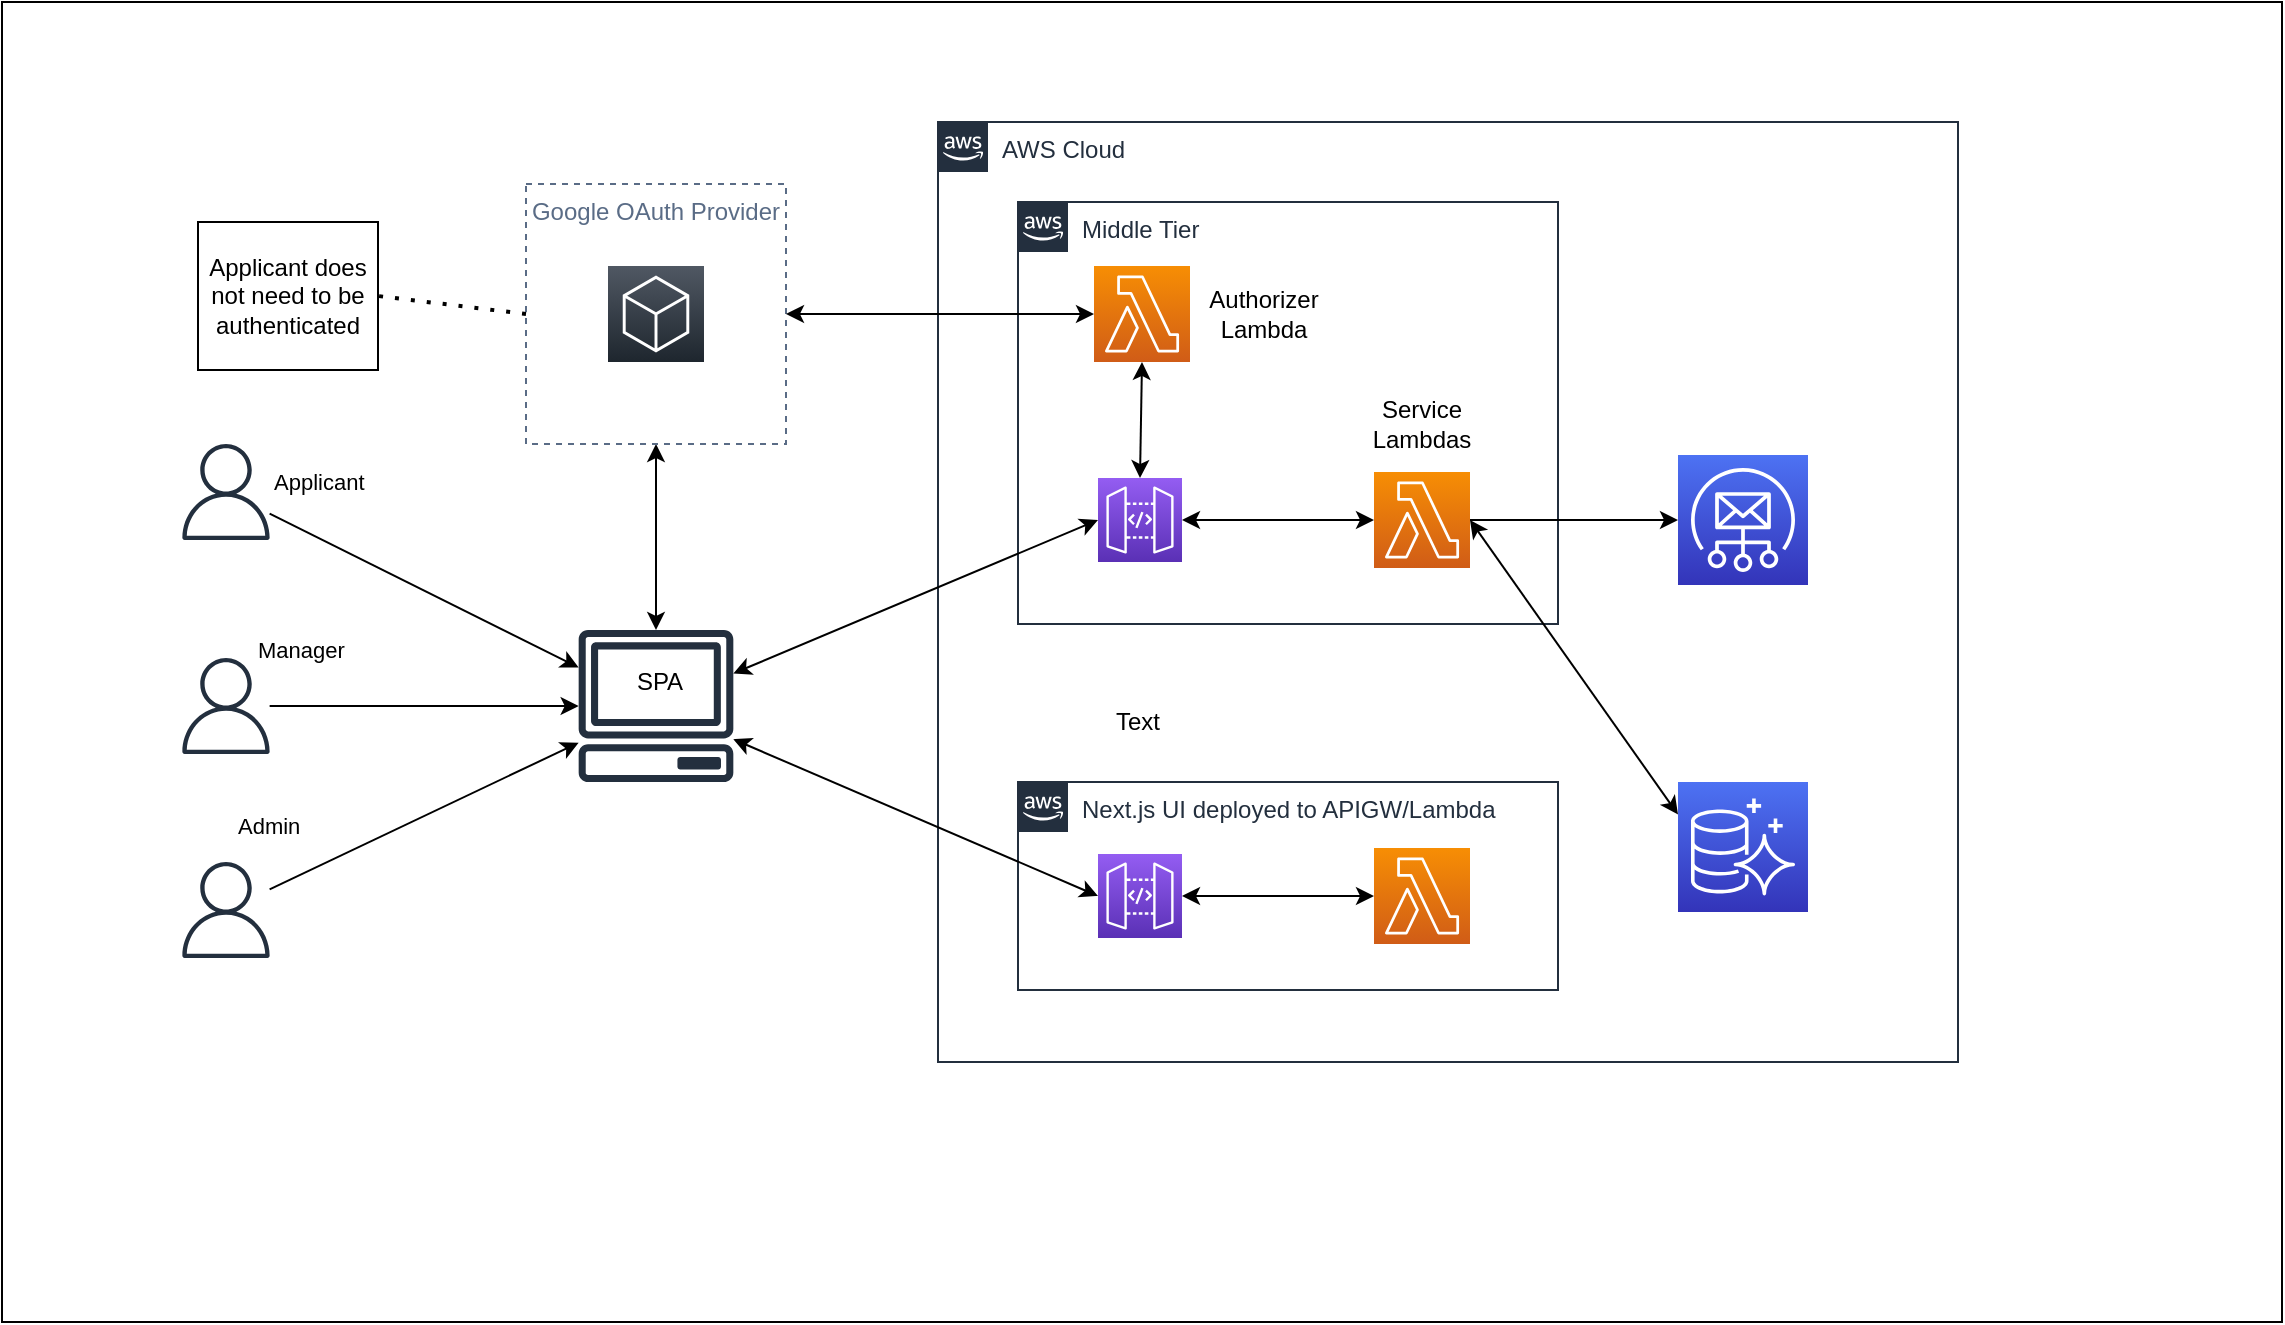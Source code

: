 <mxfile version="14.6.13" type="device"><diagram id="Ht1M8jgEwFfnCIfOTk4-" name="Page-1"><mxGraphModel dx="1186" dy="667" grid="1" gridSize="10" guides="1" tooltips="1" connect="1" arrows="1" fold="1" page="1" pageScale="1" pageWidth="1169" pageHeight="827" math="0" shadow="0"><root><mxCell id="0"/><mxCell id="1" parent="0"/><mxCell id="B9gwyxUEidjCUfpL_QzQ-71" value="" style="rounded=0;whiteSpace=wrap;html=1;fillColor=#ffffff;" parent="1" vertex="1"><mxGeometry x="32" y="100" width="1140" height="660" as="geometry"/></mxCell><mxCell id="B9gwyxUEidjCUfpL_QzQ-36" value="AWS Cloud" style="points=[[0,0],[0.25,0],[0.5,0],[0.75,0],[1,0],[1,0.25],[1,0.5],[1,0.75],[1,1],[0.75,1],[0.5,1],[0.25,1],[0,1],[0,0.75],[0,0.5],[0,0.25]];outlineConnect=0;gradientColor=none;html=1;whiteSpace=wrap;fontSize=12;fontStyle=0;shape=mxgraph.aws4.group;grIcon=mxgraph.aws4.group_aws_cloud_alt;strokeColor=#232F3E;verticalAlign=top;align=left;spacingLeft=30;fontColor=#232F3E;dashed=0;" parent="1" vertex="1"><mxGeometry x="500" y="160" width="510" height="470" as="geometry"/></mxCell><mxCell id="B9gwyxUEidjCUfpL_QzQ-54" value="Middle Tier" style="points=[[0,0],[0.25,0],[0.5,0],[0.75,0],[1,0],[1,0.25],[1,0.5],[1,0.75],[1,1],[0.75,1],[0.5,1],[0.25,1],[0,1],[0,0.75],[0,0.5],[0,0.25]];outlineConnect=0;gradientColor=none;html=1;whiteSpace=wrap;fontSize=12;fontStyle=0;shape=mxgraph.aws4.group;grIcon=mxgraph.aws4.group_aws_cloud_alt;strokeColor=#232F3E;verticalAlign=top;align=left;spacingLeft=30;fontColor=#232F3E;dashed=0;" parent="1" vertex="1"><mxGeometry x="540" y="200" width="270" height="211" as="geometry"/></mxCell><mxCell id="B9gwyxUEidjCUfpL_QzQ-35" value="Next.js UI deployed to APIGW/Lambda" style="points=[[0,0],[0.25,0],[0.5,0],[0.75,0],[1,0],[1,0.25],[1,0.5],[1,0.75],[1,1],[0.75,1],[0.5,1],[0.25,1],[0,1],[0,0.75],[0,0.5],[0,0.25]];outlineConnect=0;gradientColor=none;html=1;whiteSpace=wrap;fontSize=12;fontStyle=0;shape=mxgraph.aws4.group;grIcon=mxgraph.aws4.group_aws_cloud_alt;strokeColor=#232F3E;verticalAlign=top;align=left;spacingLeft=30;fontColor=#232F3E;dashed=0;" parent="1" vertex="1"><mxGeometry x="540" y="490" width="270" height="104" as="geometry"/></mxCell><mxCell id="B9gwyxUEidjCUfpL_QzQ-6" value="" style="points=[[0,0,0],[0.25,0,0],[0.5,0,0],[0.75,0,0],[1,0,0],[0,1,0],[0.25,1,0],[0.5,1,0],[0.75,1,0],[1,1,0],[0,0.25,0],[0,0.5,0],[0,0.75,0],[1,0.25,0],[1,0.5,0],[1,0.75,0]];outlineConnect=0;fontColor=#232F3E;gradientColor=#945DF2;gradientDirection=north;fillColor=#5A30B5;strokeColor=#ffffff;dashed=0;verticalLabelPosition=bottom;verticalAlign=top;align=center;html=1;fontSize=12;fontStyle=0;aspect=fixed;shape=mxgraph.aws4.resourceIcon;resIcon=mxgraph.aws4.api_gateway;" parent="1" vertex="1"><mxGeometry x="580" y="526" width="42" height="42" as="geometry"/></mxCell><mxCell id="B9gwyxUEidjCUfpL_QzQ-7" value="" style="points=[[0,0,0],[0.25,0,0],[0.5,0,0],[0.75,0,0],[1,0,0],[0,1,0],[0.25,1,0],[0.5,1,0],[0.75,1,0],[1,1,0],[0,0.25,0],[0,0.5,0],[0,0.75,0],[1,0.25,0],[1,0.5,0],[1,0.75,0]];outlineConnect=0;fontColor=#232F3E;gradientColor=#4D72F3;gradientDirection=north;fillColor=#3334B9;strokeColor=#ffffff;dashed=0;verticalLabelPosition=bottom;verticalAlign=top;align=center;html=1;fontSize=12;fontStyle=0;aspect=fixed;shape=mxgraph.aws4.resourceIcon;resIcon=mxgraph.aws4.aurora;" parent="1" vertex="1"><mxGeometry x="870" y="490" width="65" height="65" as="geometry"/></mxCell><mxCell id="B9gwyxUEidjCUfpL_QzQ-10" value="" style="points=[[0,0,0],[0.25,0,0],[0.5,0,0],[0.75,0,0],[1,0,0],[0,1,0],[0.25,1,0],[0.5,1,0],[0.75,1,0],[1,1,0],[0,0.25,0],[0,0.5,0],[0,0.75,0],[1,0.25,0],[1,0.5,0],[1,0.75,0]];outlineConnect=0;fontColor=#232F3E;gradientColor=#4D72F3;gradientDirection=north;fillColor=#3334B9;strokeColor=#ffffff;dashed=0;verticalLabelPosition=bottom;verticalAlign=top;align=center;html=1;fontSize=12;fontStyle=0;aspect=fixed;shape=mxgraph.aws4.resourceIcon;resIcon=mxgraph.aws4.simple_email_service;" parent="1" vertex="1"><mxGeometry x="870" y="326.5" width="65" height="65" as="geometry"/></mxCell><mxCell id="B9gwyxUEidjCUfpL_QzQ-13" value="" style="points=[[0,0,0],[0.25,0,0],[0.5,0,0],[0.75,0,0],[1,0,0],[0,1,0],[0.25,1,0],[0.5,1,0],[0.75,1,0],[1,1,0],[0,0.25,0],[0,0.5,0],[0,0.75,0],[1,0.25,0],[1,0.5,0],[1,0.75,0]];outlineConnect=0;fontColor=#232F3E;gradientColor=#F78E04;gradientDirection=north;fillColor=#D05C17;strokeColor=#ffffff;dashed=0;verticalLabelPosition=bottom;verticalAlign=top;align=center;html=1;fontSize=12;fontStyle=0;aspect=fixed;shape=mxgraph.aws4.resourceIcon;resIcon=mxgraph.aws4.lambda;" parent="1" vertex="1"><mxGeometry x="718" y="523" width="48" height="48" as="geometry"/></mxCell><mxCell id="B9gwyxUEidjCUfpL_QzQ-16" value="" style="outlineConnect=0;fontColor=#232F3E;gradientColor=none;fillColor=#232F3E;strokeColor=none;dashed=0;verticalLabelPosition=bottom;verticalAlign=top;align=center;html=1;fontSize=12;fontStyle=0;aspect=fixed;pointerEvents=1;shape=mxgraph.aws4.user;" parent="1" vertex="1"><mxGeometry x="120" y="530" width="48" height="48" as="geometry"/></mxCell><mxCell id="B9gwyxUEidjCUfpL_QzQ-17" value="" style="outlineConnect=0;fontColor=#232F3E;gradientColor=none;fillColor=#232F3E;strokeColor=none;dashed=0;verticalLabelPosition=bottom;verticalAlign=top;align=center;html=1;fontSize=12;fontStyle=0;aspect=fixed;pointerEvents=1;shape=mxgraph.aws4.user;" parent="1" vertex="1"><mxGeometry x="120" y="428" width="48" height="48" as="geometry"/></mxCell><mxCell id="B9gwyxUEidjCUfpL_QzQ-18" value="" style="outlineConnect=0;fontColor=#232F3E;gradientColor=none;fillColor=#232F3E;strokeColor=none;dashed=0;verticalLabelPosition=bottom;verticalAlign=top;align=center;html=1;fontSize=12;fontStyle=0;aspect=fixed;pointerEvents=1;shape=mxgraph.aws4.user;" parent="1" vertex="1"><mxGeometry x="120" y="321" width="48" height="48" as="geometry"/></mxCell><mxCell id="B9gwyxUEidjCUfpL_QzQ-26" value="" style="endArrow=classic;html=1;" parent="1" source="B9gwyxUEidjCUfpL_QzQ-18" target="B9gwyxUEidjCUfpL_QzQ-45" edge="1"><mxGeometry relative="1" as="geometry"><mxPoint x="230" y="288.58" as="sourcePoint"/><mxPoint x="390" y="288.58" as="targetPoint"/></mxGeometry></mxCell><mxCell id="B9gwyxUEidjCUfpL_QzQ-27" value="Applicant" style="edgeLabel;resizable=0;html=1;align=left;verticalAlign=bottom;" parent="B9gwyxUEidjCUfpL_QzQ-26" connectable="0" vertex="1"><mxGeometry x="-1" relative="1" as="geometry"><mxPoint y="-7" as="offset"/></mxGeometry></mxCell><mxCell id="B9gwyxUEidjCUfpL_QzQ-28" value="" style="endArrow=classic;html=1;" parent="1" source="B9gwyxUEidjCUfpL_QzQ-17" target="B9gwyxUEidjCUfpL_QzQ-45" edge="1"><mxGeometry relative="1" as="geometry"><mxPoint x="230" y="491" as="sourcePoint"/><mxPoint x="380" y="230.0" as="targetPoint"/></mxGeometry></mxCell><mxCell id="B9gwyxUEidjCUfpL_QzQ-29" value="Manager" style="edgeLabel;resizable=0;html=1;align=left;verticalAlign=bottom;" parent="B9gwyxUEidjCUfpL_QzQ-28" connectable="0" vertex="1"><mxGeometry x="-1" relative="1" as="geometry"><mxPoint x="-8" y="-20" as="offset"/></mxGeometry></mxCell><mxCell id="B9gwyxUEidjCUfpL_QzQ-30" value="" style="endArrow=classic;html=1;" parent="1" source="B9gwyxUEidjCUfpL_QzQ-16" target="B9gwyxUEidjCUfpL_QzQ-45" edge="1"><mxGeometry relative="1" as="geometry"><mxPoint x="280" y="540" as="sourcePoint"/><mxPoint x="440" y="540" as="targetPoint"/></mxGeometry></mxCell><mxCell id="B9gwyxUEidjCUfpL_QzQ-31" value="Admin" style="edgeLabel;resizable=0;html=1;align=left;verticalAlign=bottom;" parent="B9gwyxUEidjCUfpL_QzQ-30" connectable="0" vertex="1"><mxGeometry x="-1" relative="1" as="geometry"><mxPoint x="-18" y="-23" as="offset"/></mxGeometry></mxCell><mxCell id="B9gwyxUEidjCUfpL_QzQ-40" value="" style="endArrow=classic;startArrow=classic;html=1;exitX=0;exitY=0.5;exitDx=0;exitDy=0;exitPerimeter=0;entryX=1;entryY=0.5;entryDx=0;entryDy=0;entryPerimeter=0;" parent="1" source="B9gwyxUEidjCUfpL_QzQ-56" target="B9gwyxUEidjCUfpL_QzQ-55" edge="1"><mxGeometry width="50" height="50" relative="1" as="geometry"><mxPoint x="469.0" y="484" as="sourcePoint"/><mxPoint x="469.0" y="408.0" as="targetPoint"/></mxGeometry></mxCell><mxCell id="B9gwyxUEidjCUfpL_QzQ-49" value="" style="group" parent="1" vertex="1" connectable="0"><mxGeometry x="320" y="414" width="78" height="76" as="geometry"/></mxCell><mxCell id="B9gwyxUEidjCUfpL_QzQ-45" value="" style="outlineConnect=0;fontColor=#232F3E;gradientColor=none;fillColor=#232F3E;strokeColor=none;dashed=0;verticalLabelPosition=bottom;verticalAlign=top;align=center;html=1;fontSize=12;fontStyle=0;aspect=fixed;pointerEvents=1;shape=mxgraph.aws4.client;" parent="B9gwyxUEidjCUfpL_QzQ-49" vertex="1"><mxGeometry width="78" height="76" as="geometry"/></mxCell><mxCell id="B9gwyxUEidjCUfpL_QzQ-46" value="SPA" style="text;html=1;strokeColor=none;fillColor=none;align=center;verticalAlign=middle;whiteSpace=wrap;rounded=0;" parent="B9gwyxUEidjCUfpL_QzQ-49" vertex="1"><mxGeometry x="21" y="16" width="40" height="20" as="geometry"/></mxCell><mxCell id="B9gwyxUEidjCUfpL_QzQ-51" value="" style="endArrow=classic;html=1;entryX=0;entryY=0.5;entryDx=0;entryDy=0;entryPerimeter=0;startArrow=classic;startFill=1;" parent="1" source="B9gwyxUEidjCUfpL_QzQ-45" target="B9gwyxUEidjCUfpL_QzQ-6" edge="1"><mxGeometry width="50" height="50" relative="1" as="geometry"><mxPoint x="500" y="310" as="sourcePoint"/><mxPoint x="550" y="260" as="targetPoint"/></mxGeometry></mxCell><mxCell id="B9gwyxUEidjCUfpL_QzQ-52" value="" style="endArrow=classic;startArrow=classic;html=1;entryX=0.5;entryY=1;entryDx=0;entryDy=0;" parent="1" source="B9gwyxUEidjCUfpL_QzQ-45" target="B9gwyxUEidjCUfpL_QzQ-37" edge="1"><mxGeometry width="50" height="50" relative="1" as="geometry"><mxPoint x="500" y="310" as="sourcePoint"/><mxPoint x="550" y="260" as="targetPoint"/></mxGeometry></mxCell><mxCell id="B9gwyxUEidjCUfpL_QzQ-53" value="" style="group" parent="1" vertex="1" connectable="0"><mxGeometry x="294" y="191" width="130" height="130" as="geometry"/></mxCell><mxCell id="B9gwyxUEidjCUfpL_QzQ-37" value="Google OAuth Provider" style="fillColor=none;strokeColor=#5A6C86;dashed=1;verticalAlign=top;fontStyle=0;fontColor=#5A6C86;" parent="B9gwyxUEidjCUfpL_QzQ-53" vertex="1"><mxGeometry width="130" height="130" as="geometry"/></mxCell><mxCell id="B9gwyxUEidjCUfpL_QzQ-11" value="" style="points=[[0,0,0],[0.25,0,0],[0.5,0,0],[0.75,0,0],[1,0,0],[0,1,0],[0.25,1,0],[0.5,1,0],[0.75,1,0],[1,1,0],[0,0.25,0],[0,0.5,0],[0,0.75,0],[1,0.25,0],[1,0.5,0],[1,0.75,0]];gradientDirection=north;outlineConnect=0;fontColor=#232F3E;gradientColor=#505863;fillColor=#1E262E;strokeColor=#ffffff;dashed=0;verticalLabelPosition=bottom;verticalAlign=top;align=center;html=1;fontSize=12;fontStyle=0;aspect=fixed;shape=mxgraph.aws4.resourceIcon;resIcon=mxgraph.aws4.general;" parent="B9gwyxUEidjCUfpL_QzQ-53" vertex="1"><mxGeometry x="41" y="41" width="48" height="48" as="geometry"/></mxCell><mxCell id="B9gwyxUEidjCUfpL_QzQ-55" value="" style="points=[[0,0,0],[0.25,0,0],[0.5,0,0],[0.75,0,0],[1,0,0],[0,1,0],[0.25,1,0],[0.5,1,0],[0.75,1,0],[1,1,0],[0,0.25,0],[0,0.5,0],[0,0.75,0],[1,0.25,0],[1,0.5,0],[1,0.75,0]];outlineConnect=0;fontColor=#232F3E;gradientColor=#945DF2;gradientDirection=north;fillColor=#5A30B5;strokeColor=#ffffff;dashed=0;verticalLabelPosition=bottom;verticalAlign=top;align=center;html=1;fontSize=12;fontStyle=0;aspect=fixed;shape=mxgraph.aws4.resourceIcon;resIcon=mxgraph.aws4.api_gateway;" parent="1" vertex="1"><mxGeometry x="580" y="338" width="42" height="42" as="geometry"/></mxCell><mxCell id="B9gwyxUEidjCUfpL_QzQ-56" value="" style="points=[[0,0,0],[0.25,0,0],[0.5,0,0],[0.75,0,0],[1,0,0],[0,1,0],[0.25,1,0],[0.5,1,0],[0.75,1,0],[1,1,0],[0,0.25,0],[0,0.5,0],[0,0.75,0],[1,0.25,0],[1,0.5,0],[1,0.75,0]];outlineConnect=0;fontColor=#232F3E;gradientColor=#F78E04;gradientDirection=north;fillColor=#D05C17;strokeColor=#ffffff;dashed=0;verticalLabelPosition=bottom;verticalAlign=top;align=center;html=1;fontSize=12;fontStyle=0;aspect=fixed;shape=mxgraph.aws4.resourceIcon;resIcon=mxgraph.aws4.lambda;" parent="1" vertex="1"><mxGeometry x="718" y="335" width="48" height="48" as="geometry"/></mxCell><mxCell id="B9gwyxUEidjCUfpL_QzQ-57" value="" style="endArrow=classic;html=1;entryX=0;entryY=0.5;entryDx=0;entryDy=0;entryPerimeter=0;startArrow=classic;startFill=1;" parent="1" source="B9gwyxUEidjCUfpL_QzQ-45" target="B9gwyxUEidjCUfpL_QzQ-55" edge="1"><mxGeometry width="50" height="50" relative="1" as="geometry"><mxPoint x="407.812" y="446.831" as="sourcePoint"/><mxPoint x="590" y="554" as="targetPoint"/></mxGeometry></mxCell><mxCell id="B9gwyxUEidjCUfpL_QzQ-58" value="" style="endArrow=classic;html=1;entryX=0;entryY=0.5;entryDx=0;entryDy=0;entryPerimeter=0;exitX=1;exitY=0.5;exitDx=0;exitDy=0;exitPerimeter=0;" parent="1" source="B9gwyxUEidjCUfpL_QzQ-56" target="B9gwyxUEidjCUfpL_QzQ-10" edge="1"><mxGeometry width="50" height="50" relative="1" as="geometry"><mxPoint x="500" y="310" as="sourcePoint"/><mxPoint x="550" y="260" as="targetPoint"/></mxGeometry></mxCell><mxCell id="B9gwyxUEidjCUfpL_QzQ-59" value="" style="endArrow=classic;startArrow=classic;html=1;exitX=0;exitY=0.25;exitDx=0;exitDy=0;exitPerimeter=0;entryX=1;entryY=0.5;entryDx=0;entryDy=0;entryPerimeter=0;" parent="1" source="B9gwyxUEidjCUfpL_QzQ-7" target="B9gwyxUEidjCUfpL_QzQ-56" edge="1"><mxGeometry width="50" height="50" relative="1" as="geometry"><mxPoint x="680" y="369" as="sourcePoint"/><mxPoint x="632.0" y="369" as="targetPoint"/></mxGeometry></mxCell><mxCell id="B9gwyxUEidjCUfpL_QzQ-60" value="" style="endArrow=classic;startArrow=classic;html=1;exitX=0;exitY=0.5;exitDx=0;exitDy=0;exitPerimeter=0;entryX=1;entryY=0.5;entryDx=0;entryDy=0;entryPerimeter=0;" parent="1" source="B9gwyxUEidjCUfpL_QzQ-13" target="B9gwyxUEidjCUfpL_QzQ-6" edge="1"><mxGeometry width="50" height="50" relative="1" as="geometry"><mxPoint x="728" y="369" as="sourcePoint"/><mxPoint x="632.0" y="369" as="targetPoint"/></mxGeometry></mxCell><mxCell id="B9gwyxUEidjCUfpL_QzQ-61" value="" style="points=[[0,0,0],[0.25,0,0],[0.5,0,0],[0.75,0,0],[1,0,0],[0,1,0],[0.25,1,0],[0.5,1,0],[0.75,1,0],[1,1,0],[0,0.25,0],[0,0.5,0],[0,0.75,0],[1,0.25,0],[1,0.5,0],[1,0.75,0]];outlineConnect=0;fontColor=#232F3E;gradientColor=#F78E04;gradientDirection=north;fillColor=#D05C17;strokeColor=#ffffff;dashed=0;verticalLabelPosition=bottom;verticalAlign=top;align=center;html=1;fontSize=12;fontStyle=0;aspect=fixed;shape=mxgraph.aws4.resourceIcon;resIcon=mxgraph.aws4.lambda;" parent="1" vertex="1"><mxGeometry x="578" y="232" width="48" height="48" as="geometry"/></mxCell><mxCell id="B9gwyxUEidjCUfpL_QzQ-62" value="" style="endArrow=classic;startArrow=classic;html=1;entryX=0.5;entryY=0;entryDx=0;entryDy=0;entryPerimeter=0;exitX=0.5;exitY=1;exitDx=0;exitDy=0;exitPerimeter=0;" parent="1" source="B9gwyxUEidjCUfpL_QzQ-61" target="B9gwyxUEidjCUfpL_QzQ-55" edge="1"><mxGeometry width="50" height="50" relative="1" as="geometry"><mxPoint x="728" y="369" as="sourcePoint"/><mxPoint x="632.0" y="369" as="targetPoint"/></mxGeometry></mxCell><mxCell id="B9gwyxUEidjCUfpL_QzQ-63" value="" style="endArrow=classic;startArrow=classic;html=1;entryX=0;entryY=0.5;entryDx=0;entryDy=0;entryPerimeter=0;exitX=1;exitY=0.5;exitDx=0;exitDy=0;" parent="1" source="B9gwyxUEidjCUfpL_QzQ-37" target="B9gwyxUEidjCUfpL_QzQ-61" edge="1"><mxGeometry width="50" height="50" relative="1" as="geometry"><mxPoint x="612.0" y="290" as="sourcePoint"/><mxPoint x="611" y="348" as="targetPoint"/></mxGeometry></mxCell><mxCell id="B9gwyxUEidjCUfpL_QzQ-66" value="Authorizer&lt;br&gt;Lambda" style="text;html=1;strokeColor=none;fillColor=none;align=center;verticalAlign=middle;whiteSpace=wrap;rounded=0;" parent="1" vertex="1"><mxGeometry x="643" y="246" width="40" height="20" as="geometry"/></mxCell><mxCell id="B9gwyxUEidjCUfpL_QzQ-70" value="Service&lt;br&gt;Lambdas" style="text;html=1;strokeColor=none;fillColor=none;align=center;verticalAlign=middle;whiteSpace=wrap;rounded=0;" parent="1" vertex="1"><mxGeometry x="722" y="301" width="40" height="20" as="geometry"/></mxCell><mxCell id="N8KtTWhEIBAxFWJaAwk--1" value="Text" style="text;html=1;strokeColor=none;fillColor=none;align=center;verticalAlign=middle;whiteSpace=wrap;rounded=0;" vertex="1" parent="1"><mxGeometry x="580" y="450" width="40" height="20" as="geometry"/></mxCell><mxCell id="N8KtTWhEIBAxFWJaAwk--2" value="Applicant does not need to be authenticated" style="text;html=1;fillColor=none;align=center;verticalAlign=middle;whiteSpace=wrap;rounded=0;strokeColor=#000000;" vertex="1" parent="1"><mxGeometry x="130" y="210" width="90" height="74" as="geometry"/></mxCell><mxCell id="N8KtTWhEIBAxFWJaAwk--3" value="" style="endArrow=none;dashed=1;html=1;dashPattern=1 3;strokeWidth=2;entryX=1;entryY=0.5;entryDx=0;entryDy=0;exitX=0;exitY=0.5;exitDx=0;exitDy=0;" edge="1" parent="1" source="B9gwyxUEidjCUfpL_QzQ-37" target="N8KtTWhEIBAxFWJaAwk--2"><mxGeometry width="50" height="50" relative="1" as="geometry"><mxPoint x="580" y="450" as="sourcePoint"/><mxPoint x="630" y="400" as="targetPoint"/></mxGeometry></mxCell></root></mxGraphModel></diagram></mxfile>